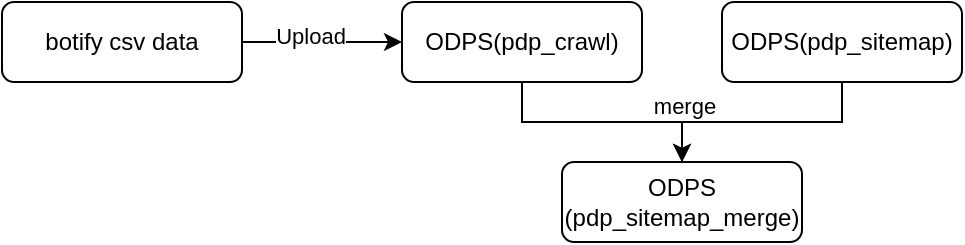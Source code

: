 <mxfile version="26.0.6">
  <diagram name="第 1 页" id="LGupBHaP4Jmp5hPI-oqI">
    <mxGraphModel dx="1434" dy="654" grid="1" gridSize="10" guides="1" tooltips="1" connect="1" arrows="1" fold="1" page="1" pageScale="1" pageWidth="827" pageHeight="1169" math="0" shadow="0">
      <root>
        <mxCell id="0" />
        <mxCell id="1" parent="0" />
        <mxCell id="uxW33RcxvCTVdDto4gNg-5" style="edgeStyle=orthogonalEdgeStyle;rounded=0;orthogonalLoop=1;jettySize=auto;html=1;exitX=1;exitY=0.5;exitDx=0;exitDy=0;entryX=0;entryY=0.5;entryDx=0;entryDy=0;" edge="1" parent="1" source="uxW33RcxvCTVdDto4gNg-1" target="uxW33RcxvCTVdDto4gNg-2">
          <mxGeometry relative="1" as="geometry" />
        </mxCell>
        <mxCell id="uxW33RcxvCTVdDto4gNg-8" value="Upload" style="edgeLabel;html=1;align=center;verticalAlign=middle;resizable=0;points=[];" vertex="1" connectable="0" parent="uxW33RcxvCTVdDto4gNg-5">
          <mxGeometry x="-0.15" y="3" relative="1" as="geometry">
            <mxPoint as="offset" />
          </mxGeometry>
        </mxCell>
        <mxCell id="uxW33RcxvCTVdDto4gNg-1" value="botify csv data" style="rounded=1;whiteSpace=wrap;html=1;" vertex="1" parent="1">
          <mxGeometry x="40" y="80" width="120" height="40" as="geometry" />
        </mxCell>
        <mxCell id="uxW33RcxvCTVdDto4gNg-6" style="edgeStyle=orthogonalEdgeStyle;rounded=0;orthogonalLoop=1;jettySize=auto;html=1;exitX=0.5;exitY=1;exitDx=0;exitDy=0;entryX=0.5;entryY=0;entryDx=0;entryDy=0;" edge="1" parent="1" source="uxW33RcxvCTVdDto4gNg-2" target="uxW33RcxvCTVdDto4gNg-4">
          <mxGeometry relative="1" as="geometry" />
        </mxCell>
        <mxCell id="uxW33RcxvCTVdDto4gNg-9" value="merge" style="edgeLabel;html=1;align=center;verticalAlign=middle;resizable=0;points=[];" vertex="1" connectable="0" parent="uxW33RcxvCTVdDto4gNg-6">
          <mxGeometry x="0.273" y="2" relative="1" as="geometry">
            <mxPoint x="24" y="-6" as="offset" />
          </mxGeometry>
        </mxCell>
        <mxCell id="uxW33RcxvCTVdDto4gNg-2" value="ODPS(pdp_crawl)" style="rounded=1;whiteSpace=wrap;html=1;" vertex="1" parent="1">
          <mxGeometry x="240" y="80" width="120" height="40" as="geometry" />
        </mxCell>
        <mxCell id="uxW33RcxvCTVdDto4gNg-7" style="edgeStyle=orthogonalEdgeStyle;rounded=0;orthogonalLoop=1;jettySize=auto;html=1;exitX=0.5;exitY=1;exitDx=0;exitDy=0;entryX=0.5;entryY=0;entryDx=0;entryDy=0;" edge="1" parent="1" source="uxW33RcxvCTVdDto4gNg-3" target="uxW33RcxvCTVdDto4gNg-4">
          <mxGeometry relative="1" as="geometry" />
        </mxCell>
        <mxCell id="uxW33RcxvCTVdDto4gNg-3" value="ODPS(pdp_sitemap)" style="rounded=1;whiteSpace=wrap;html=1;" vertex="1" parent="1">
          <mxGeometry x="400" y="80" width="120" height="40" as="geometry" />
        </mxCell>
        <mxCell id="uxW33RcxvCTVdDto4gNg-4" value="ODPS&lt;div&gt;(pdp_sitemap_merge)&lt;/div&gt;" style="rounded=1;whiteSpace=wrap;html=1;" vertex="1" parent="1">
          <mxGeometry x="320" y="160" width="120" height="40" as="geometry" />
        </mxCell>
      </root>
    </mxGraphModel>
  </diagram>
</mxfile>
